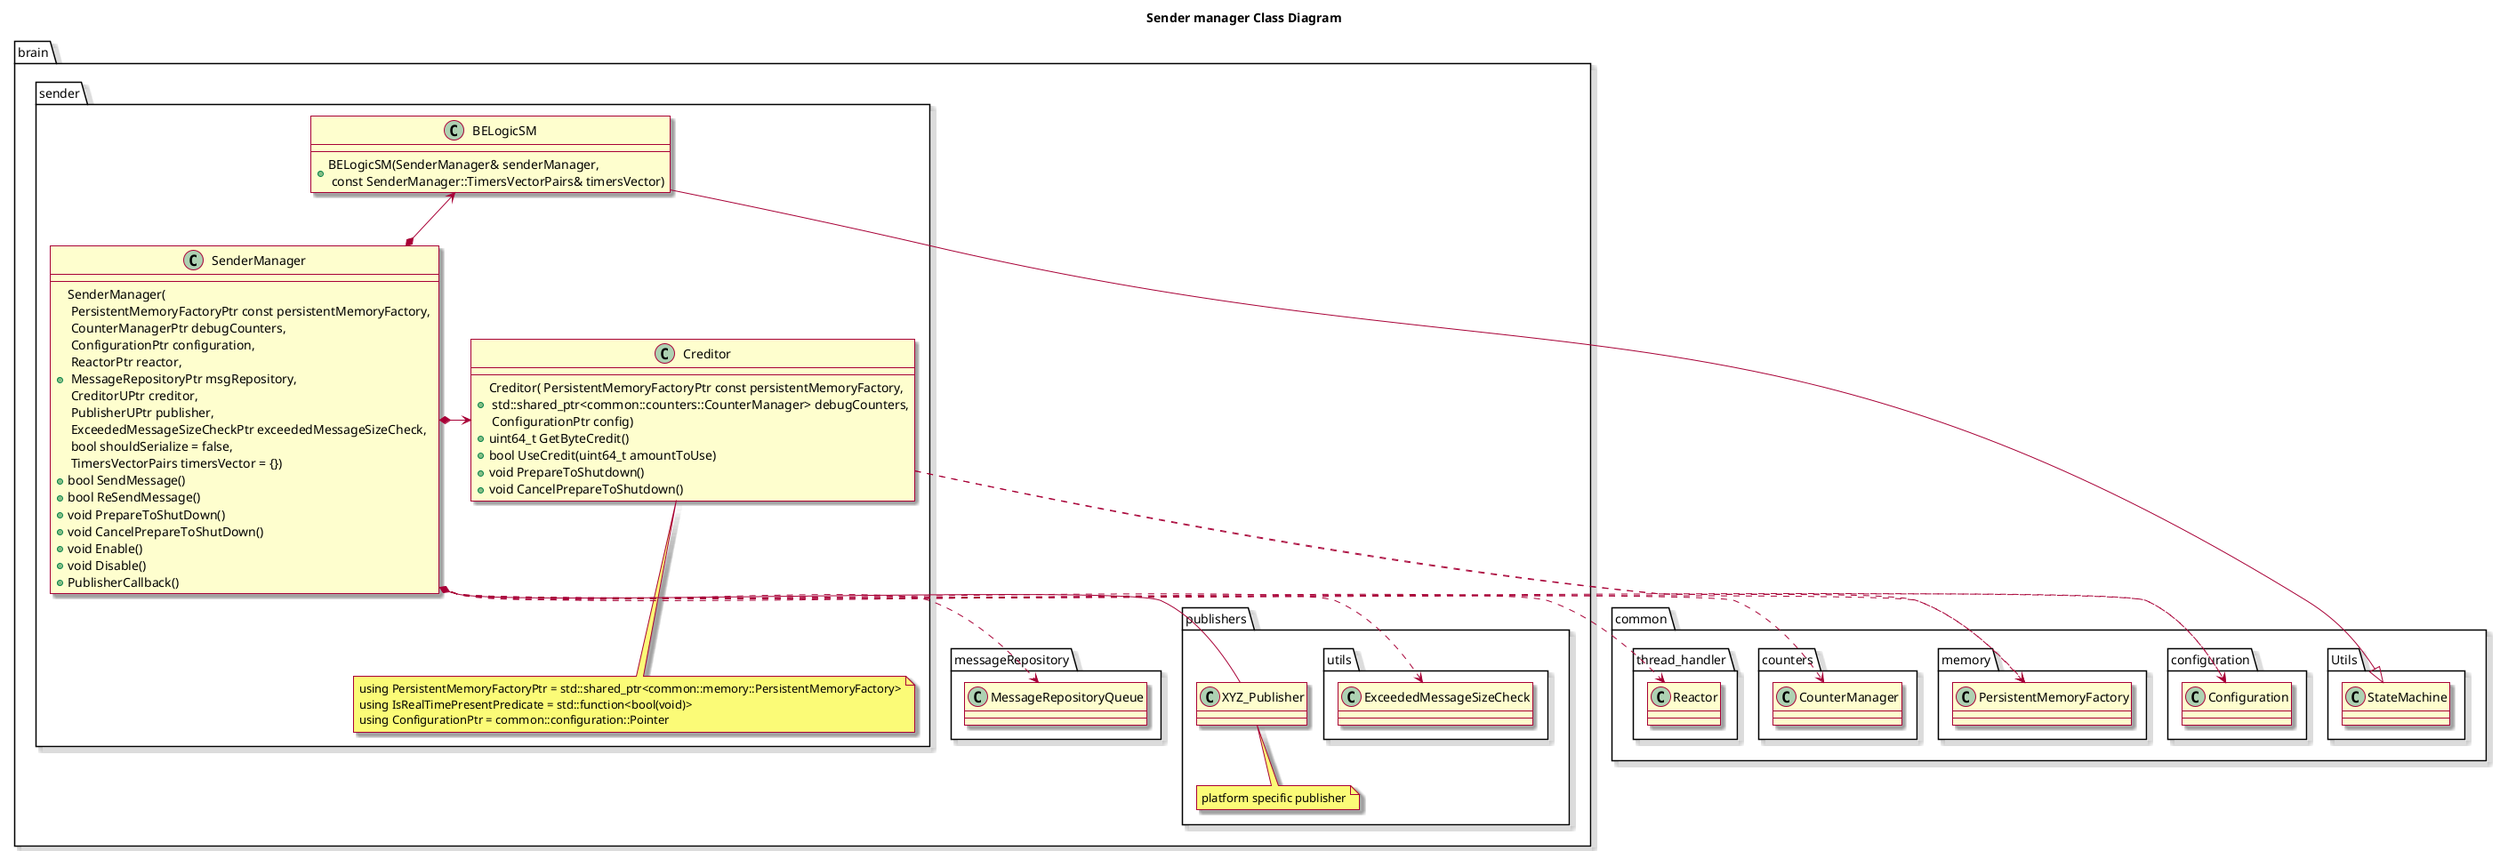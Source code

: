 @startuml classDiagramSender
title Sender manager Class Diagram
skin rose
package common
{
    package configuration
    {
        class Configuration
    }
    package memory
    {
        class PersistentMemoryFactory
    }
    package counters
    {
        class CounterManager
    }
    package thread_handler
    {
        class Reactor
    }
    package Utils
    {
        class StateMachine
    }
}
'------------------------------------------------------------------------------------------'
package brain
{



    package messageRepository
    {
        class MessageRepositoryQueue
    }
    package publishers
    {
        class XYZ_Publisher
        note bottom : platform specific publisher
        package utils
        {
            class ExceededMessageSizeCheck
        }
    }

    package sender
    {

        class BELogicSM
        {
            + BELogicSM(SenderManager& senderManager,\n const SenderManager::TimersVectorPairs& timersVector)

        }

        BELogicSM --|> StateMachine
        BELogicSM <-down-* SenderManager

        '------------------------------------------------------------------------------------------'
        class SenderManager
        {
            + SenderManager( \n PersistentMemoryFactoryPtr const persistentMemoryFactory, \n CounterManagerPtr debugCounters, \n ConfigurationPtr configuration, \n ReactorPtr reactor, \n MessageRepositoryPtr msgRepository, \n CreditorUPtr creditor, \n PublisherUPtr publisher, \n ExceededMessageSizeCheckPtr exceededMessageSizeCheck, \n bool shouldSerialize = false, \n TimersVectorPairs timersVector = {})
            + bool SendMessage() 
            + bool ReSendMessage()
            + void PrepareToShutDown()
            + void CancelPrepareToShutDown()
            + void Enable()
            + void Disable()
            + PublisherCallback()

        }
        SenderManager ..> PersistentMemoryFactory
        SenderManager ..> CounterManager
        SenderManager ..> Configuration
        SenderManager ..> Reactor
        SenderManager ..> MessageRepositoryQueue
        SenderManager *-> Creditor
        SenderManager *-- XYZ_Publisher
        SenderManager ..> ExceededMessageSizeCheck

        '------------------------------------------------------------------------------------------'
        class Creditor
        {
            + Creditor( PersistentMemoryFactoryPtr const persistentMemoryFactory,\n std::shared_ptr<common::counters::CounterManager> debugCounters,\n ConfigurationPtr config)
            + uint64_t GetByteCredit()
            + bool UseCredit(uint64_t amountToUse) 
            + void PrepareToShutdown()
            + void CancelPrepareToShutdown()
        }
        note as usingNote
            using PersistentMemoryFactoryPtr = std::shared_ptr<common::memory::PersistentMemoryFactory>
            using IsRealTimePresentPredicate = std::function<bool(void)>
            using ConfigurationPtr = common::configuration::Pointer
        end note

        Creditor --> usingNote
        Creditor ..> Configuration
        Creditor ..> PersistentMemoryFactory

    }
}

@enduml